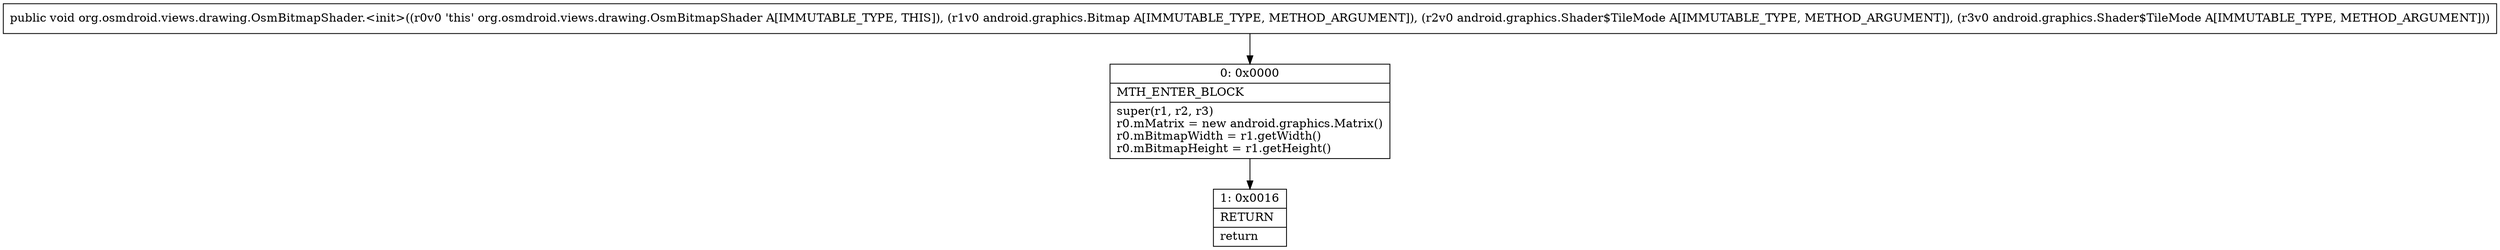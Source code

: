 digraph "CFG fororg.osmdroid.views.drawing.OsmBitmapShader.\<init\>(Landroid\/graphics\/Bitmap;Landroid\/graphics\/Shader$TileMode;Landroid\/graphics\/Shader$TileMode;)V" {
Node_0 [shape=record,label="{0\:\ 0x0000|MTH_ENTER_BLOCK\l|super(r1, r2, r3)\lr0.mMatrix = new android.graphics.Matrix()\lr0.mBitmapWidth = r1.getWidth()\lr0.mBitmapHeight = r1.getHeight()\l}"];
Node_1 [shape=record,label="{1\:\ 0x0016|RETURN\l|return\l}"];
MethodNode[shape=record,label="{public void org.osmdroid.views.drawing.OsmBitmapShader.\<init\>((r0v0 'this' org.osmdroid.views.drawing.OsmBitmapShader A[IMMUTABLE_TYPE, THIS]), (r1v0 android.graphics.Bitmap A[IMMUTABLE_TYPE, METHOD_ARGUMENT]), (r2v0 android.graphics.Shader$TileMode A[IMMUTABLE_TYPE, METHOD_ARGUMENT]), (r3v0 android.graphics.Shader$TileMode A[IMMUTABLE_TYPE, METHOD_ARGUMENT])) }"];
MethodNode -> Node_0;
Node_0 -> Node_1;
}

